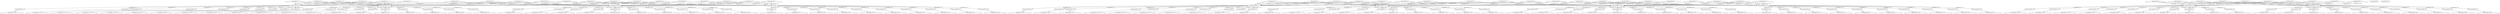 digraph G {
	ranksep=.25;
	"top_module_a1~0" [shape=triangle];
	"top_module_a1~0" -> "top_module_MUL~0"[label="top_module^a1~0"];
	"top_module_MUL~0"
	"top_module_MUL~0" -> "top_module_BUF~1"[label="top_module^c1~0"];
	"top_module_BUF~1" [shape=box];
	"top_module_BUF~1" -> "top_module_c1~0_O";
	"top_module_c1~0_O" [shape=triangle];
	"top_module_MUL~0" -> "top_module_BUF~2"[label="top_module^c1~1"];
	"top_module_BUF~2" [shape=box];
	"top_module_BUF~2" -> "top_module_c1~1_O";
	"top_module_c1~1_O" [shape=triangle];
	"top_module_MUL~0" -> "top_module_BUF~3"[label="top_module^c1~2"];
	"top_module_BUF~3" [shape=box];
	"top_module_BUF~3" -> "top_module_c1~2_O";
	"top_module_c1~2_O" [shape=triangle];
	"top_module_MUL~0" -> "top_module_BUF~4"[label="top_module^c1~3"];
	"top_module_BUF~4" [shape=box];
	"top_module_BUF~4" -> "top_module_c1~3_O";
	"top_module_c1~3_O" [shape=triangle];
	"top_module_MUL~0" -> "top_module_BUF~5"[label="top_module^c1~4"];
	"top_module_BUF~5" [shape=box];
	"top_module_BUF~5" -> "top_module_c1~4_O";
	"top_module_c1~4_O" [shape=triangle];
	"top_module_MUL~0" -> "top_module_BUF~6"[label="top_module^c1~5"];
	"top_module_BUF~6" [shape=box];
	"top_module_BUF~6" -> "top_module_c1~5_O";
	"top_module_c1~5_O" [shape=triangle];
	"top_module_MUL~0" -> "top_module_BUF~7"[label="top_module^c1~6"];
	"top_module_BUF~7" [shape=box];
	"top_module_BUF~7" -> "top_module_c1~6_O";
	"top_module_c1~6_O" [shape=triangle];
	"top_module_MUL~0" -> "top_module_BUF~8"[label="top_module^c1~7"];
	"top_module_BUF~8" [shape=box];
	"top_module_BUF~8" -> "top_module_c1~7_O";
	"top_module_c1~7_O" [shape=triangle];
	"top_module_MUL~0" -> "top_module_BUF~9"[label="top_module^c1~8"];
	"top_module_BUF~9" [shape=box];
	"top_module_BUF~9" -> "top_module_c1~8_O";
	"top_module_c1~8_O" [shape=triangle];
	"top_module_MUL~0" -> "top_module_BUF~10"[label="top_module^c1~9"];
	"top_module_BUF~10" [shape=box];
	"top_module_BUF~10" -> "top_module_c1~9_O";
	"top_module_c1~9_O" [shape=triangle];
	"top_module_a1~0" -> "top_module_MUL~55"[label="top_module^a1~0"];
	"top_module_MUL~55"
	"top_module_MUL~55" -> "top_module_BUF~56"[label="top_module^c6~0"];
	"top_module_BUF~56" [shape=box];
	"top_module_BUF~56" -> "top_module_c6~0_O";
	"top_module_c6~0_O" [shape=triangle];
	"top_module_MUL~55" -> "top_module_BUF~57"[label="top_module^c6~1"];
	"top_module_BUF~57" [shape=box];
	"top_module_BUF~57" -> "top_module_c6~1_O";
	"top_module_c6~1_O" [shape=triangle];
	"top_module_MUL~55" -> "top_module_BUF~58"[label="top_module^c6~2"];
	"top_module_BUF~58" [shape=box];
	"top_module_BUF~58" -> "top_module_c6~2_O";
	"top_module_c6~2_O" [shape=triangle];
	"top_module_MUL~55" -> "top_module_BUF~59"[label="top_module^c6~3"];
	"top_module_BUF~59" [shape=box];
	"top_module_BUF~59" -> "top_module_c6~3_O";
	"top_module_c6~3_O" [shape=triangle];
	"top_module_MUL~55" -> "top_module_BUF~60"[label="top_module^c6~4"];
	"top_module_BUF~60" [shape=box];
	"top_module_BUF~60" -> "top_module_c6~4_O";
	"top_module_c6~4_O" [shape=triangle];
	"top_module_MUL~55" -> "top_module_BUF~61"[label="top_module^c6~5"];
	"top_module_BUF~61" [shape=box];
	"top_module_BUF~61" -> "top_module_c6~5_O";
	"top_module_c6~5_O" [shape=triangle];
	"top_module_MUL~55" -> "top_module_BUF~62"[label="top_module^c6~6"];
	"top_module_BUF~62" [shape=box];
	"top_module_BUF~62" -> "top_module_c6~6_O";
	"top_module_c6~6_O" [shape=triangle];
	"top_module_MUL~55" -> "top_module_BUF~63"[label="top_module^c6~7"];
	"top_module_BUF~63" [shape=box];
	"top_module_BUF~63" -> "top_module_c6~7_O";
	"top_module_c6~7_O" [shape=triangle];
	"top_module_MUL~55" -> "top_module_BUF~64"[label="top_module^c6~8"];
	"top_module_BUF~64" [shape=box];
	"top_module_BUF~64" -> "top_module_c6~8_O";
	"top_module_c6~8_O" [shape=triangle];
	"top_module_MUL~55" -> "top_module_BUF~65"[label="top_module^c6~9"];
	"top_module_BUF~65" [shape=box];
	"top_module_BUF~65" -> "top_module_c6~9_O";
	"top_module_c6~9_O" [shape=triangle];
	"top_module_a1~1" [shape=triangle];
	"top_module_a1~1" -> "top_module_MUL~0"[label="top_module^a1~1"];
	"top_module_a1~1" -> "top_module_MUL~55"[label="top_module^a1~1"];
	"top_module_a1~2" [shape=triangle];
	"top_module_a1~2" -> "top_module_MUL~0"[label="top_module^a1~2"];
	"top_module_a1~2" -> "top_module_MUL~55"[label="top_module^a1~2"];
	"top_module_a1~3" [shape=triangle];
	"top_module_a1~3" -> "top_module_MUL~0"[label="top_module^a1~3"];
	"top_module_a1~3" -> "top_module_MUL~55"[label="top_module^a1~3"];
	"top_module_a1~4" [shape=triangle];
	"top_module_a1~4" -> "top_module_MUL~0"[label="top_module^a1~4"];
	"top_module_a1~4" -> "top_module_MUL~55"[label="top_module^a1~4"];
	"top_module_a2~0" [shape=triangle];
	"top_module_a2~0" -> "top_module_MUL~11"[label="top_module^a2~0"];
	"top_module_MUL~11"
	"top_module_MUL~11" -> "top_module_BUF~12"[label="top_module^c2~0"];
	"top_module_BUF~12" [shape=box];
	"top_module_BUF~12" -> "top_module_c2~0_O";
	"top_module_c2~0_O" [shape=triangle];
	"top_module_MUL~11" -> "top_module_BUF~13"[label="top_module^c2~1"];
	"top_module_BUF~13" [shape=box];
	"top_module_BUF~13" -> "top_module_c2~1_O";
	"top_module_c2~1_O" [shape=triangle];
	"top_module_MUL~11" -> "top_module_BUF~14"[label="top_module^c2~2"];
	"top_module_BUF~14" [shape=box];
	"top_module_BUF~14" -> "top_module_c2~2_O";
	"top_module_c2~2_O" [shape=triangle];
	"top_module_MUL~11" -> "top_module_BUF~15"[label="top_module^c2~3"];
	"top_module_BUF~15" [shape=box];
	"top_module_BUF~15" -> "top_module_c2~3_O";
	"top_module_c2~3_O" [shape=triangle];
	"top_module_MUL~11" -> "top_module_BUF~16"[label="top_module^c2~4"];
	"top_module_BUF~16" [shape=box];
	"top_module_BUF~16" -> "top_module_c2~4_O";
	"top_module_c2~4_O" [shape=triangle];
	"top_module_MUL~11" -> "top_module_BUF~17"[label="top_module^c2~5"];
	"top_module_BUF~17" [shape=box];
	"top_module_BUF~17" -> "top_module_c2~5_O";
	"top_module_c2~5_O" [shape=triangle];
	"top_module_MUL~11" -> "top_module_BUF~18"[label="top_module^c2~6"];
	"top_module_BUF~18" [shape=box];
	"top_module_BUF~18" -> "top_module_c2~6_O";
	"top_module_c2~6_O" [shape=triangle];
	"top_module_MUL~11" -> "top_module_BUF~19"[label="top_module^c2~7"];
	"top_module_BUF~19" [shape=box];
	"top_module_BUF~19" -> "top_module_c2~7_O";
	"top_module_c2~7_O" [shape=triangle];
	"top_module_MUL~11" -> "top_module_BUF~20"[label="top_module^c2~8"];
	"top_module_BUF~20" [shape=box];
	"top_module_BUF~20" -> "top_module_c2~8_O";
	"top_module_c2~8_O" [shape=triangle];
	"top_module_MUL~11" -> "top_module_BUF~21"[label="top_module^c2~9"];
	"top_module_BUF~21" [shape=box];
	"top_module_BUF~21" -> "top_module_c2~9_O";
	"top_module_c2~9_O" [shape=triangle];
	"top_module_a2~0" -> "top_module_MUL~66"[label="top_module^a2~0"];
	"top_module_MUL~66"
	"top_module_MUL~66" -> "top_module_BUF~67"[label="top_module^c7~0"];
	"top_module_BUF~67" [shape=box];
	"top_module_BUF~67" -> "top_module_c7~0_O";
	"top_module_c7~0_O" [shape=triangle];
	"top_module_MUL~66" -> "top_module_BUF~68"[label="top_module^c7~1"];
	"top_module_BUF~68" [shape=box];
	"top_module_BUF~68" -> "top_module_c7~1_O";
	"top_module_c7~1_O" [shape=triangle];
	"top_module_MUL~66" -> "top_module_BUF~69"[label="top_module^c7~2"];
	"top_module_BUF~69" [shape=box];
	"top_module_BUF~69" -> "top_module_c7~2_O";
	"top_module_c7~2_O" [shape=triangle];
	"top_module_MUL~66" -> "top_module_BUF~70"[label="top_module^c7~3"];
	"top_module_BUF~70" [shape=box];
	"top_module_BUF~70" -> "top_module_c7~3_O";
	"top_module_c7~3_O" [shape=triangle];
	"top_module_MUL~66" -> "top_module_BUF~71"[label="top_module^c7~4"];
	"top_module_BUF~71" [shape=box];
	"top_module_BUF~71" -> "top_module_c7~4_O";
	"top_module_c7~4_O" [shape=triangle];
	"top_module_MUL~66" -> "top_module_BUF~72"[label="top_module^c7~5"];
	"top_module_BUF~72" [shape=box];
	"top_module_BUF~72" -> "top_module_c7~5_O";
	"top_module_c7~5_O" [shape=triangle];
	"top_module_MUL~66" -> "top_module_BUF~73"[label="top_module^c7~6"];
	"top_module_BUF~73" [shape=box];
	"top_module_BUF~73" -> "top_module_c7~6_O";
	"top_module_c7~6_O" [shape=triangle];
	"top_module_MUL~66" -> "top_module_BUF~74"[label="top_module^c7~7"];
	"top_module_BUF~74" [shape=box];
	"top_module_BUF~74" -> "top_module_c7~7_O";
	"top_module_c7~7_O" [shape=triangle];
	"top_module_MUL~66" -> "top_module_BUF~75"[label="top_module^c7~8"];
	"top_module_BUF~75" [shape=box];
	"top_module_BUF~75" -> "top_module_c7~8_O";
	"top_module_c7~8_O" [shape=triangle];
	"top_module_MUL~66" -> "top_module_BUF~76"[label="top_module^c7~9"];
	"top_module_BUF~76" [shape=box];
	"top_module_BUF~76" -> "top_module_c7~9_O";
	"top_module_c7~9_O" [shape=triangle];
	"top_module_a2~1" [shape=triangle];
	"top_module_a2~1" -> "top_module_MUL~11"[label="top_module^a2~1"];
	"top_module_a2~1" -> "top_module_MUL~66"[label="top_module^a2~1"];
	"top_module_a2~2" [shape=triangle];
	"top_module_a2~2" -> "top_module_MUL~11"[label="top_module^a2~2"];
	"top_module_a2~2" -> "top_module_MUL~66"[label="top_module^a2~2"];
	"top_module_a2~3" [shape=triangle];
	"top_module_a2~3" -> "top_module_MUL~11"[label="top_module^a2~3"];
	"top_module_a2~3" -> "top_module_MUL~66"[label="top_module^a2~3"];
	"top_module_a2~4" [shape=triangle];
	"top_module_a2~4" -> "top_module_MUL~11"[label="top_module^a2~4"];
	"top_module_a2~4" -> "top_module_MUL~66"[label="top_module^a2~4"];
	"top_module_a3~0" [shape=triangle];
	"top_module_a3~0" -> "top_module_MUL~22"[label="top_module^a3~0"];
	"top_module_MUL~22"
	"top_module_MUL~22" -> "top_module_BUF~23"[label="top_module^c3~0"];
	"top_module_BUF~23" [shape=box];
	"top_module_BUF~23" -> "top_module_c3~0_O";
	"top_module_c3~0_O" [shape=triangle];
	"top_module_MUL~22" -> "top_module_BUF~24"[label="top_module^c3~1"];
	"top_module_BUF~24" [shape=box];
	"top_module_BUF~24" -> "top_module_c3~1_O";
	"top_module_c3~1_O" [shape=triangle];
	"top_module_MUL~22" -> "top_module_BUF~25"[label="top_module^c3~2"];
	"top_module_BUF~25" [shape=box];
	"top_module_BUF~25" -> "top_module_c3~2_O";
	"top_module_c3~2_O" [shape=triangle];
	"top_module_MUL~22" -> "top_module_BUF~26"[label="top_module^c3~3"];
	"top_module_BUF~26" [shape=box];
	"top_module_BUF~26" -> "top_module_c3~3_O";
	"top_module_c3~3_O" [shape=triangle];
	"top_module_MUL~22" -> "top_module_BUF~27"[label="top_module^c3~4"];
	"top_module_BUF~27" [shape=box];
	"top_module_BUF~27" -> "top_module_c3~4_O";
	"top_module_c3~4_O" [shape=triangle];
	"top_module_MUL~22" -> "top_module_BUF~28"[label="top_module^c3~5"];
	"top_module_BUF~28" [shape=box];
	"top_module_BUF~28" -> "top_module_c3~5_O";
	"top_module_c3~5_O" [shape=triangle];
	"top_module_MUL~22" -> "top_module_BUF~29"[label="top_module^c3~6"];
	"top_module_BUF~29" [shape=box];
	"top_module_BUF~29" -> "top_module_c3~6_O";
	"top_module_c3~6_O" [shape=triangle];
	"top_module_MUL~22" -> "top_module_BUF~30"[label="top_module^c3~7"];
	"top_module_BUF~30" [shape=box];
	"top_module_BUF~30" -> "top_module_c3~7_O";
	"top_module_c3~7_O" [shape=triangle];
	"top_module_MUL~22" -> "top_module_BUF~31"[label="top_module^c3~8"];
	"top_module_BUF~31" [shape=box];
	"top_module_BUF~31" -> "top_module_c3~8_O";
	"top_module_c3~8_O" [shape=triangle];
	"top_module_MUL~22" -> "top_module_BUF~32"[label="top_module^c3~9"];
	"top_module_BUF~32" [shape=box];
	"top_module_BUF~32" -> "top_module_c3~9_O";
	"top_module_c3~9_O" [shape=triangle];
	"top_module_a3~0" -> "top_module_MUL~77"[label="top_module^a3~0"];
	"top_module_MUL~77"
	"top_module_MUL~77" -> "top_module_BUF~78"[label="top_module^c8~0"];
	"top_module_BUF~78" [shape=box];
	"top_module_BUF~78" -> "top_module_c8~0_O";
	"top_module_c8~0_O" [shape=triangle];
	"top_module_MUL~77" -> "top_module_BUF~79"[label="top_module^c8~1"];
	"top_module_BUF~79" [shape=box];
	"top_module_BUF~79" -> "top_module_c8~1_O";
	"top_module_c8~1_O" [shape=triangle];
	"top_module_MUL~77" -> "top_module_BUF~80"[label="top_module^c8~2"];
	"top_module_BUF~80" [shape=box];
	"top_module_BUF~80" -> "top_module_c8~2_O";
	"top_module_c8~2_O" [shape=triangle];
	"top_module_MUL~77" -> "top_module_BUF~81"[label="top_module^c8~3"];
	"top_module_BUF~81" [shape=box];
	"top_module_BUF~81" -> "top_module_c8~3_O";
	"top_module_c8~3_O" [shape=triangle];
	"top_module_MUL~77" -> "top_module_BUF~82"[label="top_module^c8~4"];
	"top_module_BUF~82" [shape=box];
	"top_module_BUF~82" -> "top_module_c8~4_O";
	"top_module_c8~4_O" [shape=triangle];
	"top_module_MUL~77" -> "top_module_BUF~83"[label="top_module^c8~5"];
	"top_module_BUF~83" [shape=box];
	"top_module_BUF~83" -> "top_module_c8~5_O";
	"top_module_c8~5_O" [shape=triangle];
	"top_module_MUL~77" -> "top_module_BUF~84"[label="top_module^c8~6"];
	"top_module_BUF~84" [shape=box];
	"top_module_BUF~84" -> "top_module_c8~6_O";
	"top_module_c8~6_O" [shape=triangle];
	"top_module_MUL~77" -> "top_module_BUF~85"[label="top_module^c8~7"];
	"top_module_BUF~85" [shape=box];
	"top_module_BUF~85" -> "top_module_c8~7_O";
	"top_module_c8~7_O" [shape=triangle];
	"top_module_MUL~77" -> "top_module_BUF~86"[label="top_module^c8~8"];
	"top_module_BUF~86" [shape=box];
	"top_module_BUF~86" -> "top_module_c8~8_O";
	"top_module_c8~8_O" [shape=triangle];
	"top_module_MUL~77" -> "top_module_BUF~87"[label="top_module^c8~9"];
	"top_module_BUF~87" [shape=box];
	"top_module_BUF~87" -> "top_module_c8~9_O";
	"top_module_c8~9_O" [shape=triangle];
	"top_module_a3~1" [shape=triangle];
	"top_module_a3~1" -> "top_module_MUL~22"[label="top_module^a3~1"];
	"top_module_a3~1" -> "top_module_MUL~77"[label="top_module^a3~1"];
	"top_module_a3~2" [shape=triangle];
	"top_module_a3~2" -> "top_module_MUL~22"[label="top_module^a3~2"];
	"top_module_a3~2" -> "top_module_MUL~77"[label="top_module^a3~2"];
	"top_module_a3~3" [shape=triangle];
	"top_module_a3~3" -> "top_module_MUL~22"[label="top_module^a3~3"];
	"top_module_a3~3" -> "top_module_MUL~77"[label="top_module^a3~3"];
	"top_module_a3~4" [shape=triangle];
	"top_module_a3~4" -> "top_module_MUL~22"[label="top_module^a3~4"];
	"top_module_a3~4" -> "top_module_MUL~77"[label="top_module^a3~4"];
	"top_module_a4~0" [shape=triangle];
	"top_module_a4~0" -> "top_module_MUL~33"[label="top_module^a4~0"];
	"top_module_MUL~33"
	"top_module_MUL~33" -> "top_module_BUF~34"[label="top_module^c4~0"];
	"top_module_BUF~34" [shape=box];
	"top_module_BUF~34" -> "top_module_c4~0_O";
	"top_module_c4~0_O" [shape=triangle];
	"top_module_MUL~33" -> "top_module_BUF~35"[label="top_module^c4~1"];
	"top_module_BUF~35" [shape=box];
	"top_module_BUF~35" -> "top_module_c4~1_O";
	"top_module_c4~1_O" [shape=triangle];
	"top_module_MUL~33" -> "top_module_BUF~36"[label="top_module^c4~2"];
	"top_module_BUF~36" [shape=box];
	"top_module_BUF~36" -> "top_module_c4~2_O";
	"top_module_c4~2_O" [shape=triangle];
	"top_module_MUL~33" -> "top_module_BUF~37"[label="top_module^c4~3"];
	"top_module_BUF~37" [shape=box];
	"top_module_BUF~37" -> "top_module_c4~3_O";
	"top_module_c4~3_O" [shape=triangle];
	"top_module_MUL~33" -> "top_module_BUF~38"[label="top_module^c4~4"];
	"top_module_BUF~38" [shape=box];
	"top_module_BUF~38" -> "top_module_c4~4_O";
	"top_module_c4~4_O" [shape=triangle];
	"top_module_MUL~33" -> "top_module_BUF~39"[label="top_module^c4~5"];
	"top_module_BUF~39" [shape=box];
	"top_module_BUF~39" -> "top_module_c4~5_O";
	"top_module_c4~5_O" [shape=triangle];
	"top_module_MUL~33" -> "top_module_BUF~40"[label="top_module^c4~6"];
	"top_module_BUF~40" [shape=box];
	"top_module_BUF~40" -> "top_module_c4~6_O";
	"top_module_c4~6_O" [shape=triangle];
	"top_module_MUL~33" -> "top_module_BUF~41"[label="top_module^c4~7"];
	"top_module_BUF~41" [shape=box];
	"top_module_BUF~41" -> "top_module_c4~7_O";
	"top_module_c4~7_O" [shape=triangle];
	"top_module_MUL~33" -> "top_module_BUF~42"[label="top_module^c4~8"];
	"top_module_BUF~42" [shape=box];
	"top_module_BUF~42" -> "top_module_c4~8_O";
	"top_module_c4~8_O" [shape=triangle];
	"top_module_MUL~33" -> "top_module_BUF~43"[label="top_module^c4~9"];
	"top_module_BUF~43" [shape=box];
	"top_module_BUF~43" -> "top_module_c4~9_O";
	"top_module_c4~9_O" [shape=triangle];
	"top_module_a4~0" -> "top_module_MUL~88"[label="top_module^a4~0"];
	"top_module_MUL~88"
	"top_module_MUL~88" -> "top_module_BUF~89"[label="top_module^c9~0"];
	"top_module_BUF~89" [shape=box];
	"top_module_BUF~89" -> "top_module_c9~0_O";
	"top_module_c9~0_O" [shape=triangle];
	"top_module_MUL~88" -> "top_module_BUF~90"[label="top_module^c9~1"];
	"top_module_BUF~90" [shape=box];
	"top_module_BUF~90" -> "top_module_c9~1_O";
	"top_module_c9~1_O" [shape=triangle];
	"top_module_MUL~88" -> "top_module_BUF~91"[label="top_module^c9~2"];
	"top_module_BUF~91" [shape=box];
	"top_module_BUF~91" -> "top_module_c9~2_O";
	"top_module_c9~2_O" [shape=triangle];
	"top_module_MUL~88" -> "top_module_BUF~92"[label="top_module^c9~3"];
	"top_module_BUF~92" [shape=box];
	"top_module_BUF~92" -> "top_module_c9~3_O";
	"top_module_c9~3_O" [shape=triangle];
	"top_module_MUL~88" -> "top_module_BUF~93"[label="top_module^c9~4"];
	"top_module_BUF~93" [shape=box];
	"top_module_BUF~93" -> "top_module_c9~4_O";
	"top_module_c9~4_O" [shape=triangle];
	"top_module_MUL~88" -> "top_module_BUF~94"[label="top_module^c9~5"];
	"top_module_BUF~94" [shape=box];
	"top_module_BUF~94" -> "top_module_c9~5_O";
	"top_module_c9~5_O" [shape=triangle];
	"top_module_MUL~88" -> "top_module_BUF~95"[label="top_module^c9~6"];
	"top_module_BUF~95" [shape=box];
	"top_module_BUF~95" -> "top_module_c9~6_O";
	"top_module_c9~6_O" [shape=triangle];
	"top_module_MUL~88" -> "top_module_BUF~96"[label="top_module^c9~7"];
	"top_module_BUF~96" [shape=box];
	"top_module_BUF~96" -> "top_module_c9~7_O";
	"top_module_c9~7_O" [shape=triangle];
	"top_module_MUL~88" -> "top_module_BUF~97"[label="top_module^c9~8"];
	"top_module_BUF~97" [shape=box];
	"top_module_BUF~97" -> "top_module_c9~8_O";
	"top_module_c9~8_O" [shape=triangle];
	"top_module_MUL~88" -> "top_module_BUF~98"[label="top_module^c9~9"];
	"top_module_BUF~98" [shape=box];
	"top_module_BUF~98" -> "top_module_c9~9_O";
	"top_module_c9~9_O" [shape=triangle];
	"top_module_a4~1" [shape=triangle];
	"top_module_a4~1" -> "top_module_MUL~33"[label="top_module^a4~1"];
	"top_module_a4~1" -> "top_module_MUL~88"[label="top_module^a4~1"];
	"top_module_a4~2" [shape=triangle];
	"top_module_a4~2" -> "top_module_MUL~33"[label="top_module^a4~2"];
	"top_module_a4~2" -> "top_module_MUL~88"[label="top_module^a4~2"];
	"top_module_a4~3" [shape=triangle];
	"top_module_a4~3" -> "top_module_MUL~33"[label="top_module^a4~3"];
	"top_module_a4~3" -> "top_module_MUL~88"[label="top_module^a4~3"];
	"top_module_a4~4" [shape=triangle];
	"top_module_a4~4" -> "top_module_MUL~33"[label="top_module^a4~4"];
	"top_module_a4~4" -> "top_module_MUL~88"[label="top_module^a4~4"];
	"top_module_a5~0" [shape=triangle];
	"top_module_a5~0" -> "top_module_MUL~44"[label="top_module^a5~0"];
	"top_module_MUL~44"
	"top_module_MUL~44" -> "top_module_BUF~45"[label="top_module^c5~0"];
	"top_module_BUF~45" [shape=box];
	"top_module_BUF~45" -> "top_module_c5~0_O";
	"top_module_c5~0_O" [shape=triangle];
	"top_module_MUL~44" -> "top_module_BUF~46"[label="top_module^c5~1"];
	"top_module_BUF~46" [shape=box];
	"top_module_BUF~46" -> "top_module_c5~1_O";
	"top_module_c5~1_O" [shape=triangle];
	"top_module_MUL~44" -> "top_module_BUF~47"[label="top_module^c5~2"];
	"top_module_BUF~47" [shape=box];
	"top_module_BUF~47" -> "top_module_c5~2_O";
	"top_module_c5~2_O" [shape=triangle];
	"top_module_MUL~44" -> "top_module_BUF~48"[label="top_module^c5~3"];
	"top_module_BUF~48" [shape=box];
	"top_module_BUF~48" -> "top_module_c5~3_O";
	"top_module_c5~3_O" [shape=triangle];
	"top_module_MUL~44" -> "top_module_BUF~49"[label="top_module^c5~4"];
	"top_module_BUF~49" [shape=box];
	"top_module_BUF~49" -> "top_module_c5~4_O";
	"top_module_c5~4_O" [shape=triangle];
	"top_module_MUL~44" -> "top_module_BUF~50"[label="top_module^c5~5"];
	"top_module_BUF~50" [shape=box];
	"top_module_BUF~50" -> "top_module_c5~5_O";
	"top_module_c5~5_O" [shape=triangle];
	"top_module_MUL~44" -> "top_module_BUF~51"[label="top_module^c5~6"];
	"top_module_BUF~51" [shape=box];
	"top_module_BUF~51" -> "top_module_c5~6_O";
	"top_module_c5~6_O" [shape=triangle];
	"top_module_MUL~44" -> "top_module_BUF~52"[label="top_module^c5~7"];
	"top_module_BUF~52" [shape=box];
	"top_module_BUF~52" -> "top_module_c5~7_O";
	"top_module_c5~7_O" [shape=triangle];
	"top_module_MUL~44" -> "top_module_BUF~53"[label="top_module^c5~8"];
	"top_module_BUF~53" [shape=box];
	"top_module_BUF~53" -> "top_module_c5~8_O";
	"top_module_c5~8_O" [shape=triangle];
	"top_module_MUL~44" -> "top_module_BUF~54"[label="top_module^c5~9"];
	"top_module_BUF~54" [shape=box];
	"top_module_BUF~54" -> "top_module_c5~9_O";
	"top_module_c5~9_O" [shape=triangle];
	"top_module_a5~0" -> "top_module_MUL~99"[label="top_module^a5~0"];
	"top_module_MUL~99"
	"top_module_MUL~99" -> "top_module_BUF~100"[label="top_module^c10~0"];
	"top_module_BUF~100" [shape=box];
	"top_module_BUF~100" -> "top_module_c10~0_O";
	"top_module_c10~0_O" [shape=triangle];
	"top_module_MUL~99" -> "top_module_BUF~101"[label="top_module^c10~1"];
	"top_module_BUF~101" [shape=box];
	"top_module_BUF~101" -> "top_module_c10~1_O";
	"top_module_c10~1_O" [shape=triangle];
	"top_module_MUL~99" -> "top_module_BUF~102"[label="top_module^c10~2"];
	"top_module_BUF~102" [shape=box];
	"top_module_BUF~102" -> "top_module_c10~2_O";
	"top_module_c10~2_O" [shape=triangle];
	"top_module_MUL~99" -> "top_module_BUF~103"[label="top_module^c10~3"];
	"top_module_BUF~103" [shape=box];
	"top_module_BUF~103" -> "top_module_c10~3_O";
	"top_module_c10~3_O" [shape=triangle];
	"top_module_MUL~99" -> "top_module_BUF~104"[label="top_module^c10~4"];
	"top_module_BUF~104" [shape=box];
	"top_module_BUF~104" -> "top_module_c10~4_O";
	"top_module_c10~4_O" [shape=triangle];
	"top_module_MUL~99" -> "top_module_BUF~105"[label="top_module^c10~5"];
	"top_module_BUF~105" [shape=box];
	"top_module_BUF~105" -> "top_module_c10~5_O";
	"top_module_c10~5_O" [shape=triangle];
	"top_module_MUL~99" -> "top_module_BUF~106"[label="top_module^c10~6"];
	"top_module_BUF~106" [shape=box];
	"top_module_BUF~106" -> "top_module_c10~6_O";
	"top_module_c10~6_O" [shape=triangle];
	"top_module_MUL~99" -> "top_module_BUF~107"[label="top_module^c10~7"];
	"top_module_BUF~107" [shape=box];
	"top_module_BUF~107" -> "top_module_c10~7_O";
	"top_module_c10~7_O" [shape=triangle];
	"top_module_MUL~99" -> "top_module_BUF~108"[label="top_module^c10~8"];
	"top_module_BUF~108" [shape=box];
	"top_module_BUF~108" -> "top_module_c10~8_O";
	"top_module_c10~8_O" [shape=triangle];
	"top_module_MUL~99" -> "top_module_BUF~109"[label="top_module^c10~9"];
	"top_module_BUF~109" [shape=box];
	"top_module_BUF~109" -> "top_module_c10~9_O";
	"top_module_c10~9_O" [shape=triangle];
	"top_module_a5~1" [shape=triangle];
	"top_module_a5~1" -> "top_module_MUL~44"[label="top_module^a5~1"];
	"top_module_a5~1" -> "top_module_MUL~99"[label="top_module^a5~1"];
	"top_module_a5~2" [shape=triangle];
	"top_module_a5~2" -> "top_module_MUL~44"[label="top_module^a5~2"];
	"top_module_a5~2" -> "top_module_MUL~99"[label="top_module^a5~2"];
	"top_module_a5~3" [shape=triangle];
	"top_module_a5~3" -> "top_module_MUL~44"[label="top_module^a5~3"];
	"top_module_a5~3" -> "top_module_MUL~99"[label="top_module^a5~3"];
	"top_module_a5~4" [shape=triangle];
	"top_module_a5~4" -> "top_module_MUL~44"[label="top_module^a5~4"];
	"top_module_a5~4" -> "top_module_MUL~99"[label="top_module^a5~4"];
	"top_module_b1~0" [shape=triangle];
	"top_module_b1~0" -> "top_module_MUL~0"[label="top_module^b1~0"];
	"top_module_b1~0" -> "top_module_MUL~99"[label="top_module^b1~0"];
	"top_module_b1~1" [shape=triangle];
	"top_module_b1~1" -> "top_module_MUL~0"[label="top_module^b1~1"];
	"top_module_b1~1" -> "top_module_MUL~99"[label="top_module^b1~1"];
	"top_module_b1~2" [shape=triangle];
	"top_module_b1~2" -> "top_module_MUL~0"[label="top_module^b1~2"];
	"top_module_b1~2" -> "top_module_MUL~99"[label="top_module^b1~2"];
	"top_module_b1~3" [shape=triangle];
	"top_module_b1~3" -> "top_module_MUL~0"[label="top_module^b1~3"];
	"top_module_b1~3" -> "top_module_MUL~99"[label="top_module^b1~3"];
	"top_module_b1~4" [shape=triangle];
	"top_module_b1~4" -> "top_module_MUL~0"[label="top_module^b1~4"];
	"top_module_b1~4" -> "top_module_MUL~99"[label="top_module^b1~4"];
	"top_module_b2~0" [shape=triangle];
	"top_module_b2~0" -> "top_module_MUL~11"[label="top_module^b2~0"];
	"top_module_b2~0" -> "top_module_MUL~88"[label="top_module^b2~0"];
	"top_module_b2~1" [shape=triangle];
	"top_module_b2~1" -> "top_module_MUL~11"[label="top_module^b2~1"];
	"top_module_b2~1" -> "top_module_MUL~88"[label="top_module^b2~1"];
	"top_module_b2~2" [shape=triangle];
	"top_module_b2~2" -> "top_module_MUL~11"[label="top_module^b2~2"];
	"top_module_b2~2" -> "top_module_MUL~88"[label="top_module^b2~2"];
	"top_module_b2~3" [shape=triangle];
	"top_module_b2~3" -> "top_module_MUL~11"[label="top_module^b2~3"];
	"top_module_b2~3" -> "top_module_MUL~88"[label="top_module^b2~3"];
	"top_module_b2~4" [shape=triangle];
	"top_module_b2~4" -> "top_module_MUL~11"[label="top_module^b2~4"];
	"top_module_b2~4" -> "top_module_MUL~88"[label="top_module^b2~4"];
	"top_module_b3~0" [shape=triangle];
	"top_module_b3~0" -> "top_module_MUL~22"[label="top_module^b3~0"];
	"top_module_b3~0" -> "top_module_MUL~77"[label="top_module^b3~0"];
	"top_module_b3~1" [shape=triangle];
	"top_module_b3~1" -> "top_module_MUL~22"[label="top_module^b3~1"];
	"top_module_b3~1" -> "top_module_MUL~77"[label="top_module^b3~1"];
	"top_module_b3~2" [shape=triangle];
	"top_module_b3~2" -> "top_module_MUL~22"[label="top_module^b3~2"];
	"top_module_b3~2" -> "top_module_MUL~77"[label="top_module^b3~2"];
	"top_module_b3~3" [shape=triangle];
	"top_module_b3~3" -> "top_module_MUL~22"[label="top_module^b3~3"];
	"top_module_b3~3" -> "top_module_MUL~77"[label="top_module^b3~3"];
	"top_module_b3~4" [shape=triangle];
	"top_module_b3~4" -> "top_module_MUL~22"[label="top_module^b3~4"];
	"top_module_b3~4" -> "top_module_MUL~77"[label="top_module^b3~4"];
	"top_module_b4~0" [shape=triangle];
	"top_module_b4~0" -> "top_module_MUL~33"[label="top_module^b4~0"];
	"top_module_b4~0" -> "top_module_MUL~66"[label="top_module^b4~0"];
	"top_module_b4~1" [shape=triangle];
	"top_module_b4~1" -> "top_module_MUL~33"[label="top_module^b4~1"];
	"top_module_b4~1" -> "top_module_MUL~66"[label="top_module^b4~1"];
	"top_module_b4~2" [shape=triangle];
	"top_module_b4~2" -> "top_module_MUL~33"[label="top_module^b4~2"];
	"top_module_b4~2" -> "top_module_MUL~66"[label="top_module^b4~2"];
	"top_module_b4~3" [shape=triangle];
	"top_module_b4~3" -> "top_module_MUL~33"[label="top_module^b4~3"];
	"top_module_b4~3" -> "top_module_MUL~66"[label="top_module^b4~3"];
	"top_module_b4~4" [shape=triangle];
	"top_module_b4~4" -> "top_module_MUL~33"[label="top_module^b4~4"];
	"top_module_b4~4" -> "top_module_MUL~66"[label="top_module^b4~4"];
	"top_module_b5~0" [shape=triangle];
	"top_module_b5~0" -> "top_module_MUL~44"[label="top_module^b5~0"];
	"top_module_b5~0" -> "top_module_MUL~55"[label="top_module^b5~0"];
	"top_module_b5~1" [shape=triangle];
	"top_module_b5~1" -> "top_module_MUL~44"[label="top_module^b5~1"];
	"top_module_b5~1" -> "top_module_MUL~55"[label="top_module^b5~1"];
	"top_module_b5~2" [shape=triangle];
	"top_module_b5~2" -> "top_module_MUL~44"[label="top_module^b5~2"];
	"top_module_b5~2" -> "top_module_MUL~55"[label="top_module^b5~2"];
	"top_module_b5~3" [shape=triangle];
	"top_module_b5~3" -> "top_module_MUL~44"[label="top_module^b5~3"];
	"top_module_b5~3" -> "top_module_MUL~55"[label="top_module^b5~3"];
	"top_module_b5~4" [shape=triangle];
	"top_module_b5~4" -> "top_module_MUL~44"[label="top_module^b5~4"];
	"top_module_b5~4" -> "top_module_MUL~55"[label="top_module^b5~4"];
	"top_module_ZGZ"
	"top_module_OVC"
}
